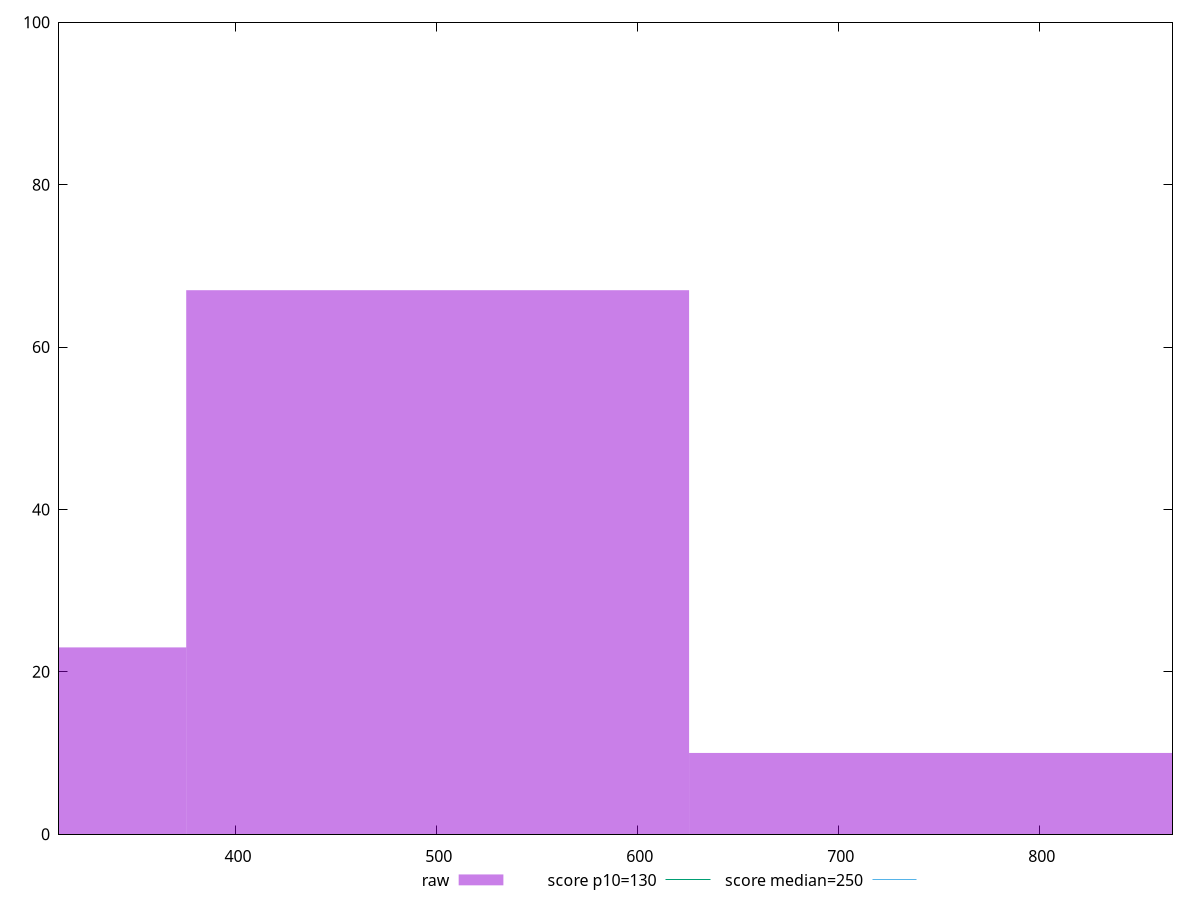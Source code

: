 reset

$raw <<EOF
750.5886604303079 10
500.39244028687193 67
250.19622014343597 23
EOF

set key outside below
set boxwidth 250.19622014343597
set xrange [312.0000000000009:866.0000000000009]
set yrange [0:100]
set trange [0:100]
set style fill transparent solid 0.5 noborder

set parametric
set terminal svg size 640, 490 enhanced background rgb 'white'
set output "report_00017_2021-02-10T15-08-03.406Z/max-potential-fid/samples/pages+cached/raw/histogram.svg"

plot $raw title "raw" with boxes, \
     130,t title "score p10=130", \
     250,t title "score median=250"

reset
